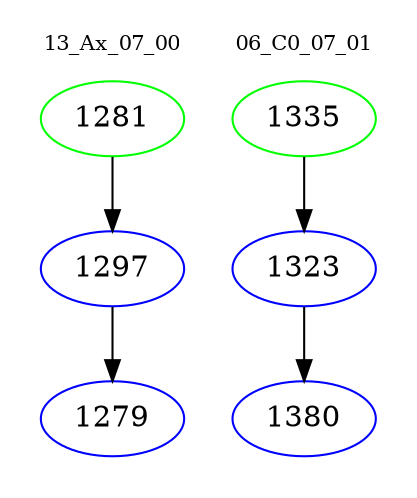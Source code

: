 digraph{
subgraph cluster_0 {
color = white
label = "13_Ax_07_00";
fontsize=10;
T0_1281 [label="1281", color="green"]
T0_1281 -> T0_1297 [color="black"]
T0_1297 [label="1297", color="blue"]
T0_1297 -> T0_1279 [color="black"]
T0_1279 [label="1279", color="blue"]
}
subgraph cluster_1 {
color = white
label = "06_C0_07_01";
fontsize=10;
T1_1335 [label="1335", color="green"]
T1_1335 -> T1_1323 [color="black"]
T1_1323 [label="1323", color="blue"]
T1_1323 -> T1_1380 [color="black"]
T1_1380 [label="1380", color="blue"]
}
}
